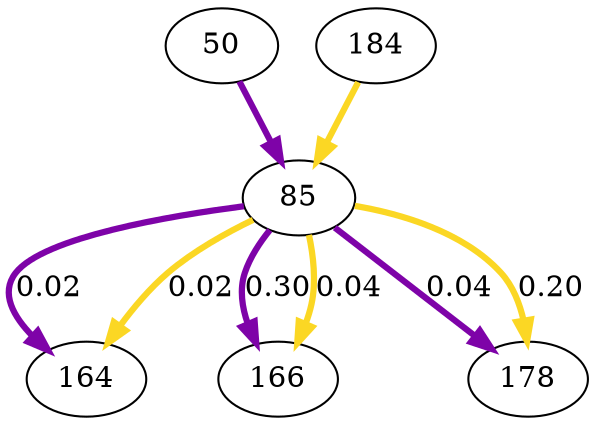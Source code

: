 digraph  {
50;
85;
164;
184;
166;
178;
50 -> 85  [color="#7e03a8", key=0, penwidth=3];
85 -> 164  [color="#7e03a8", key=0, label="0.02", penwidth=3];
85 -> 164  [color="#fbd724", key=1, label="0.02", penwidth=3];
85 -> 166  [color="#7e03a8", key=0, label="0.30", penwidth=3];
85 -> 166  [color="#fbd724", key=1, label="0.04", penwidth=3];
85 -> 178  [color="#7e03a8", key=0, label="0.04", penwidth=3];
85 -> 178  [color="#fbd724", key=1, label="0.20", penwidth=3];
184 -> 85  [color="#fbd724", key=0, penwidth=3];
}
